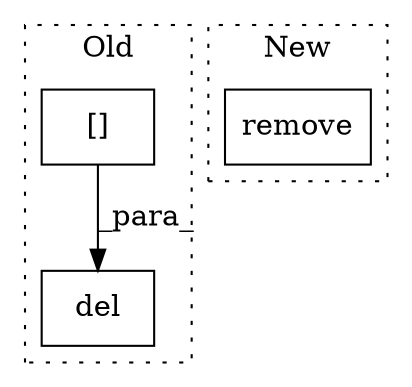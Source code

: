 digraph G {
subgraph cluster0 {
1 [label="del" a="32" s="1814,1840" l="4,1" shape="box"];
3 [label="[]" a="2" s="1818,1839" l="17,1" shape="box"];
label = "Old";
style="dotted";
}
subgraph cluster1 {
2 [label="remove" a="32" s="3635,3720" l="7,1" shape="box"];
label = "New";
style="dotted";
}
3 -> 1 [label="_para_"];
}